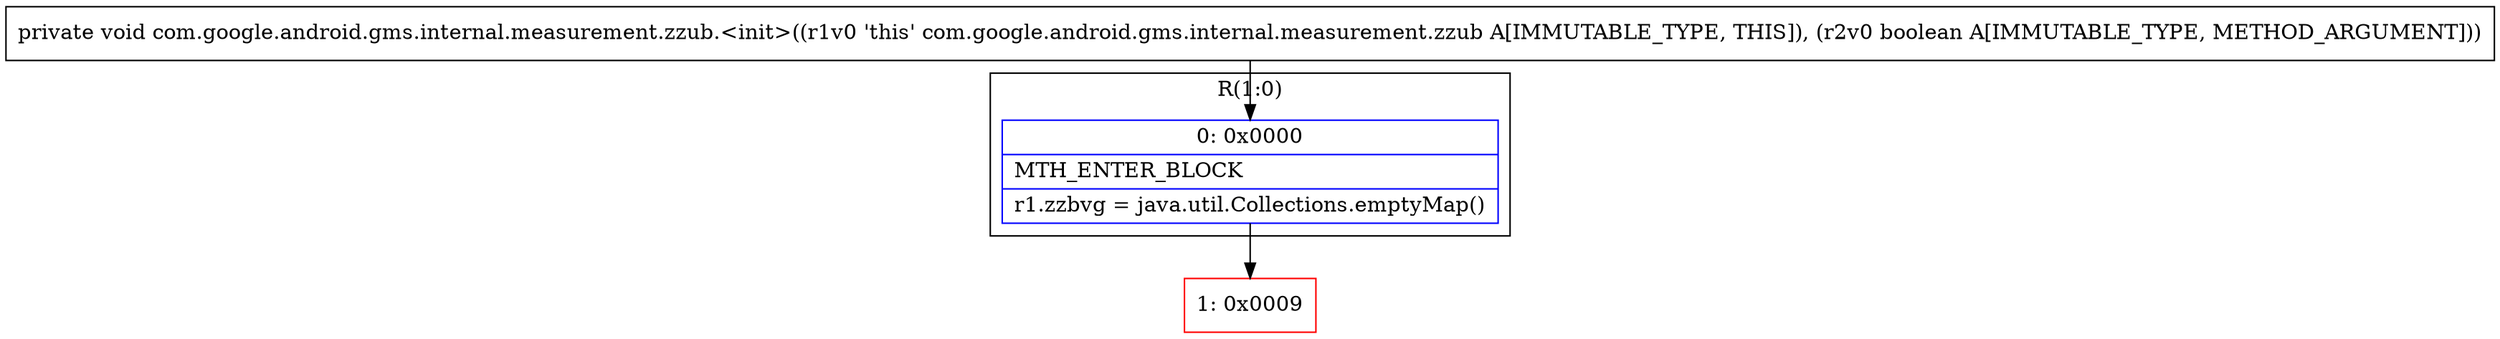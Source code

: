 digraph "CFG forcom.google.android.gms.internal.measurement.zzub.\<init\>(Z)V" {
subgraph cluster_Region_285657064 {
label = "R(1:0)";
node [shape=record,color=blue];
Node_0 [shape=record,label="{0\:\ 0x0000|MTH_ENTER_BLOCK\l|r1.zzbvg = java.util.Collections.emptyMap()\l}"];
}
Node_1 [shape=record,color=red,label="{1\:\ 0x0009}"];
MethodNode[shape=record,label="{private void com.google.android.gms.internal.measurement.zzub.\<init\>((r1v0 'this' com.google.android.gms.internal.measurement.zzub A[IMMUTABLE_TYPE, THIS]), (r2v0 boolean A[IMMUTABLE_TYPE, METHOD_ARGUMENT])) }"];
MethodNode -> Node_0;
Node_0 -> Node_1;
}

